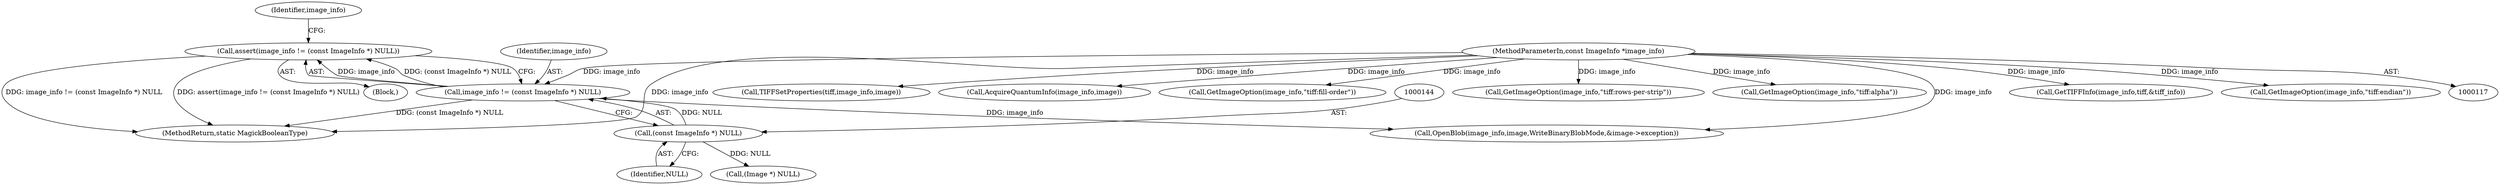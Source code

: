 digraph "0_ImageMagick_f983dcdf9c178e0cbc49608a78713c5669aa1bb5@API" {
"1000140" [label="(Call,assert(image_info != (const ImageInfo *) NULL))"];
"1000141" [label="(Call,image_info != (const ImageInfo *) NULL)"];
"1000118" [label="(MethodParameterIn,const ImageInfo *image_info)"];
"1000143" [label="(Call,(const ImageInfo *) NULL)"];
"1000120" [label="(Block,)"];
"1000143" [label="(Call,(const ImageInfo *) NULL)"];
"1002800" [label="(MethodReturn,static MagickBooleanType)"];
"1001848" [label="(Call,TIFFSetProperties(tiff,image_info,image))"];
"1000118" [label="(MethodParameterIn,const ImageInfo *image_info)"];
"1000141" [label="(Call,image_info != (const ImageInfo *) NULL)"];
"1000149" [label="(Identifier,image_info)"];
"1000140" [label="(Call,assert(image_info != (const ImageInfo *) NULL))"];
"1000396" [label="(Call,AcquireQuantumInfo(image_info,image))"];
"1000835" [label="(Call,GetImageOption(image_info,\"tiff:fill-order\"))"];
"1000145" [label="(Identifier,NULL)"];
"1000142" [label="(Identifier,image_info)"];
"1000155" [label="(Call,(Image *) NULL)"];
"1001075" [label="(Call,GetImageOption(image_info,\"tiff:rows-per-strip\"))"];
"1000905" [label="(Call,GetImageOption(image_info,\"tiff:alpha\"))"];
"1000181" [label="(Call,OpenBlob(image_info,image,WriteBinaryBlobMode,&image->exception))"];
"1001861" [label="(Call,GetTIFFInfo(image_info,tiff,&tiff_info))"];
"1000208" [label="(Call,GetImageOption(image_info,\"tiff:endian\"))"];
"1000140" -> "1000120"  [label="AST: "];
"1000140" -> "1000141"  [label="CFG: "];
"1000141" -> "1000140"  [label="AST: "];
"1000149" -> "1000140"  [label="CFG: "];
"1000140" -> "1002800"  [label="DDG: image_info != (const ImageInfo *) NULL"];
"1000140" -> "1002800"  [label="DDG: assert(image_info != (const ImageInfo *) NULL)"];
"1000141" -> "1000140"  [label="DDG: image_info"];
"1000141" -> "1000140"  [label="DDG: (const ImageInfo *) NULL"];
"1000141" -> "1000143"  [label="CFG: "];
"1000142" -> "1000141"  [label="AST: "];
"1000143" -> "1000141"  [label="AST: "];
"1000141" -> "1002800"  [label="DDG: (const ImageInfo *) NULL"];
"1000118" -> "1000141"  [label="DDG: image_info"];
"1000143" -> "1000141"  [label="DDG: NULL"];
"1000141" -> "1000181"  [label="DDG: image_info"];
"1000118" -> "1000117"  [label="AST: "];
"1000118" -> "1002800"  [label="DDG: image_info"];
"1000118" -> "1000181"  [label="DDG: image_info"];
"1000118" -> "1000208"  [label="DDG: image_info"];
"1000118" -> "1000396"  [label="DDG: image_info"];
"1000118" -> "1000835"  [label="DDG: image_info"];
"1000118" -> "1000905"  [label="DDG: image_info"];
"1000118" -> "1001075"  [label="DDG: image_info"];
"1000118" -> "1001848"  [label="DDG: image_info"];
"1000118" -> "1001861"  [label="DDG: image_info"];
"1000143" -> "1000145"  [label="CFG: "];
"1000144" -> "1000143"  [label="AST: "];
"1000145" -> "1000143"  [label="AST: "];
"1000143" -> "1000155"  [label="DDG: NULL"];
}
